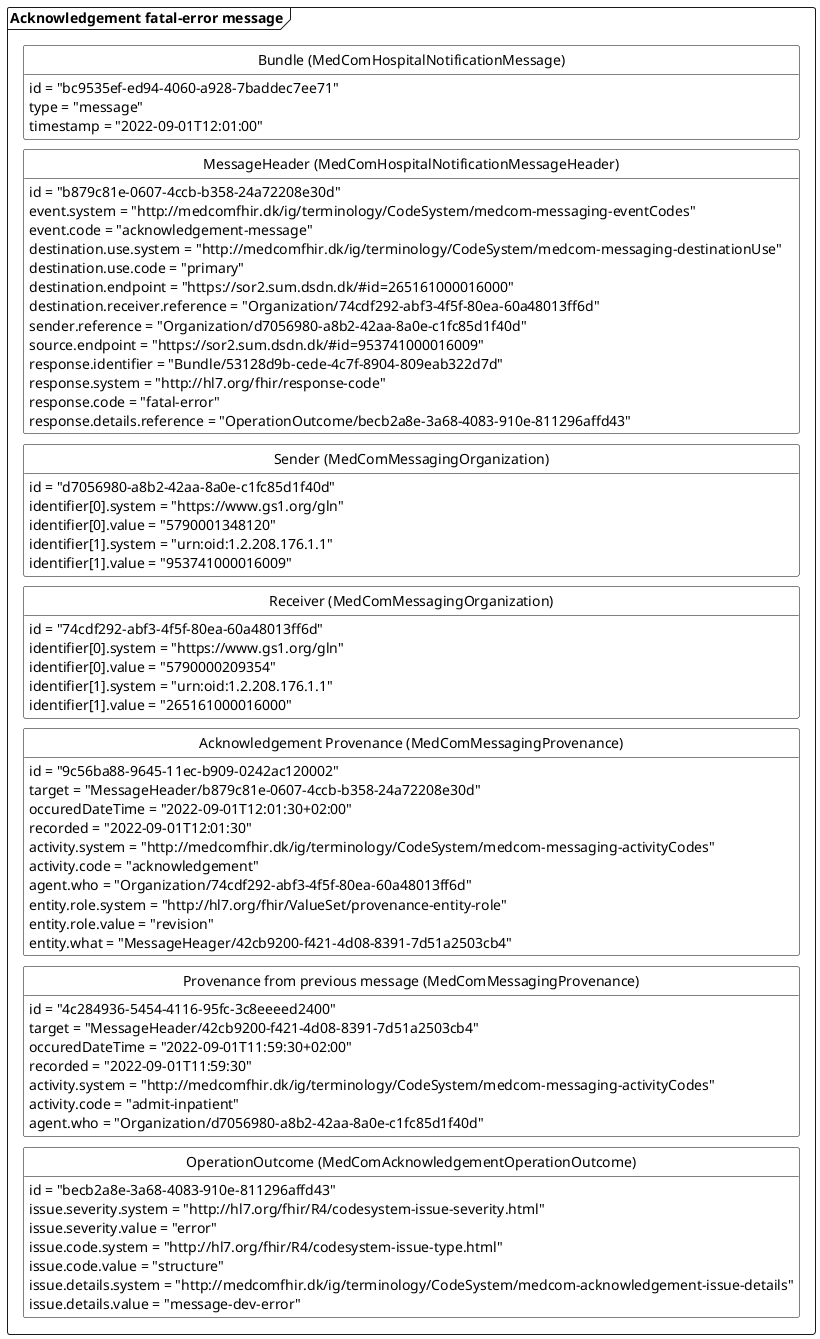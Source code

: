 @startuml AcknowledgementError

'layout
skinparam class {
    BackgroundColor White
    BorderColor Black
    ArrowColor Black
  }
hide circle
hide empty members
skinparam SameClassWidth true
skinparam Ranksep 10


package "Acknowledgement fatal-error message" as ack <<Frame>>{
    class "Bundle (MedComHospitalNotificationMessage)" as ackB{
        id = "bc9535ef-ed94-4060-a928-7baddec7ee71"
        type = "message"
        timestamp = "2022-09-01T12:01:00"
    }
    class "MessageHeader (MedComHospitalNotificationMessageHeader)" as ackMH{
        id = "b879c81e-0607-4ccb-b358-24a72208e30d"
        event.system = "http://medcomfhir.dk/ig/terminology/CodeSystem/medcom-messaging-eventCodes"
        event.code = "acknowledgement-message"
        destination.use.system = "http://medcomfhir.dk/ig/terminology/CodeSystem/medcom-messaging-destinationUse"
        destination.use.code = "primary"
        destination.endpoint = "https://sor2.sum.dsdn.dk/#id=265161000016000"
        destination.receiver.reference = "Organization/74cdf292-abf3-4f5f-80ea-60a48013ff6d"
        sender.reference = "Organization/d7056980-a8b2-42aa-8a0e-c1fc85d1f40d"
        source.endpoint = "https://sor2.sum.dsdn.dk/#id=953741000016009"
        response.identifier = "Bundle/53128d9b-cede-4c7f-8904-809eab322d7d"
        response.system = "http://hl7.org/fhir/response-code"
        response.code = "fatal-error"
        response.details.reference = "OperationOutcome/becb2a8e-3a68-4083-910e-811296affd43"
    }
    class "Sender (MedComMessagingOrganization)" as ackROrg{
        id = "d7056980-a8b2-42aa-8a0e-c1fc85d1f40d"
        identifier[0].system = "https://www.gs1.org/gln"
        identifier[0].value = "5790001348120"
        identifier[1].system = "urn:oid:1.2.208.176.1.1"
        identifier[1].value = "953741000016009"
    }
    class "Receiver (MedComMessagingOrganization)" as ackSOrg{
        id = "74cdf292-abf3-4f5f-80ea-60a48013ff6d"
        identifier[0].system = "https://www.gs1.org/gln"
        identifier[0].value = "5790000209354"
        identifier[1].system = "urn:oid:1.2.208.176.1.1"
        identifier[1].value = "265161000016000"
    }
    class "Acknowledgement Provenance (MedComMessagingProvenance)" as ackPRO{
        id = "9c56ba88-9645-11ec-b909-0242ac120002"
        target = "MessageHeader/b879c81e-0607-4ccb-b358-24a72208e30d"
        occuredDateTime = "2022-09-01T12:01:30+02:00"
        recorded = "2022-09-01T12:01:30"
        activity.system = "http://medcomfhir.dk/ig/terminology/CodeSystem/medcom-messaging-activityCodes"
        activity.code = "acknowledgement"
        agent.who = "Organization/74cdf292-abf3-4f5f-80ea-60a48013ff6d"
        entity.role.system = "http://hl7.org/fhir/ValueSet/provenance-entity-role"
        entity.role.value = "revision"
        entity.what = "MessageHeager/42cb9200-f421-4d08-8391-7d51a2503cb4"
    }
        class "Provenance from previous message (MedComMessagingProvenance)" as previuosPRO{
        id = "4c284936-5454-4116-95fc-3c8eeeed2400"
        target = "MessageHeader/42cb9200-f421-4d08-8391-7d51a2503cb4"
        occuredDateTime = "2022-09-01T11:59:30+02:00"
        recorded = "2022-09-01T11:59:30"
        activity.system = "http://medcomfhir.dk/ig/terminology/CodeSystem/medcom-messaging-activityCodes"
        activity.code = "admit-inpatient"
        agent.who = "Organization/d7056980-a8b2-42aa-8a0e-c1fc85d1f40d"
    }
        class "OperationOutcome (MedComAcknowledgementOperationOutcome)" as ackOperation{
        id = "becb2a8e-3a68-4083-910e-811296affd43"
        issue.severity.system = "http://hl7.org/fhir/R4/codesystem-issue-severity.html"
        issue.severity.value = "error"
        issue.code.system = "http://hl7.org/fhir/R4/codesystem-issue-type.html"
        issue.code.value = "structure"
        issue.details.system = "http://medcomfhir.dk/ig/terminology/CodeSystem/medcom-acknowledgement-issue-details"
        issue.details.value = "message-dev-error"
    }

ackB -[hidden]- ackMH
ackMH-[hidden]-ackROrg
ackROrg-[hidden]-ackSOrg
ackSOrg-[hidden]-ackPRO
ackPRO-[hidden]-previuosPRO
previuosPRO-[hidden]-ackOperation
}


@enduml

